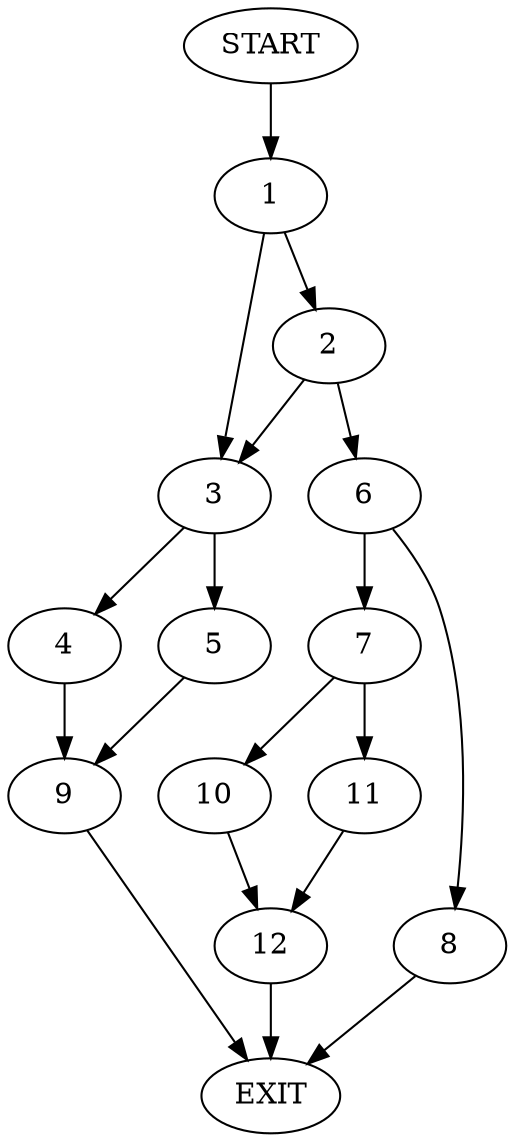 digraph {
0 [label="START"]
13 [label="EXIT"]
0 -> 1
1 -> 2
1 -> 3
3 -> 4
3 -> 5
2 -> 6
2 -> 3
6 -> 7
6 -> 8
4 -> 9
5 -> 9
9 -> 13
8 -> 13
7 -> 10
7 -> 11
11 -> 12
10 -> 12
12 -> 13
}
